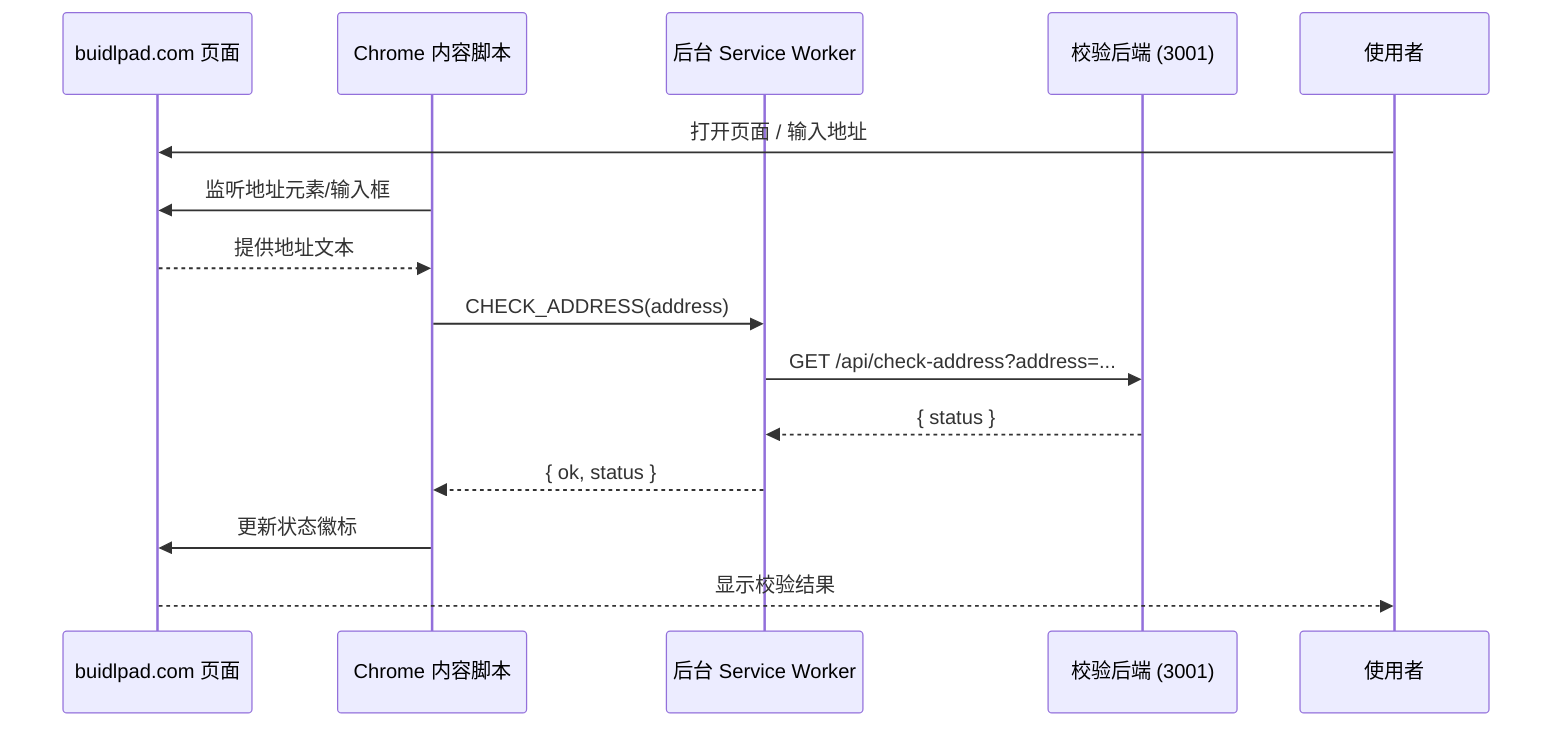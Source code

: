 sequenceDiagram
    participant Page as buidlpad.com 页面
    participant Content as Chrome 内容脚本
    participant Background as 后台 Service Worker
    participant API as 校验后端 (3001)
    participant User as 使用者
    User->>Page: 打开页面 / 输入地址
    Content->>Page: 监听地址元素/输入框
    Page-->>Content: 提供地址文本
    Content->>Background: CHECK_ADDRESS(address)
    Background->>API: GET /api/check-address?address=...
    API-->>Background: { status }
    Background-->>Content: { ok, status }
    Content->>Page: 更新状态徽标
    Page-->>User: 显示校验结果